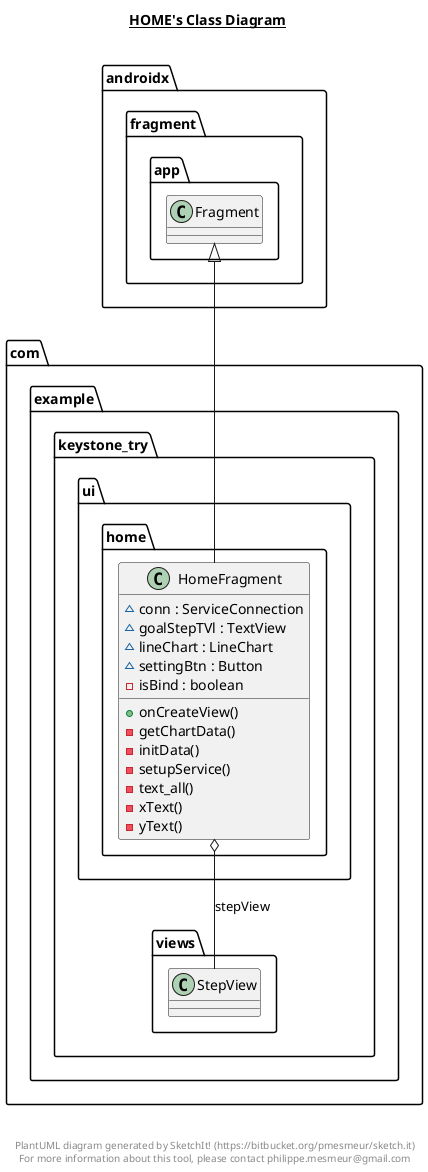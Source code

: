 @startuml

title __HOME's Class Diagram__\n

  namespace com.example.keystone_try {
    namespace ui {
      namespace home {
        class com.example.keystone_try.ui.home.HomeFragment {
            ~ conn : ServiceConnection
            ~ goalStepTVl : TextView
            ~ lineChart : LineChart
            ~ settingBtn : Button
            - isBind : boolean
            + onCreateView()
            - getChartData()
            - initData()
            - setupService()
            - text_all()
            - xText()
            - yText()
        }
      }
    }
  }
  

  com.example.keystone_try.ui.home.HomeFragment -up-|> androidx.fragment.app.Fragment
  com.example.keystone_try.ui.home.HomeFragment o-- com.example.keystone_try.views.StepView : stepView


right footer


PlantUML diagram generated by SketchIt! (https://bitbucket.org/pmesmeur/sketch.it)
For more information about this tool, please contact philippe.mesmeur@gmail.com
endfooter

@enduml
